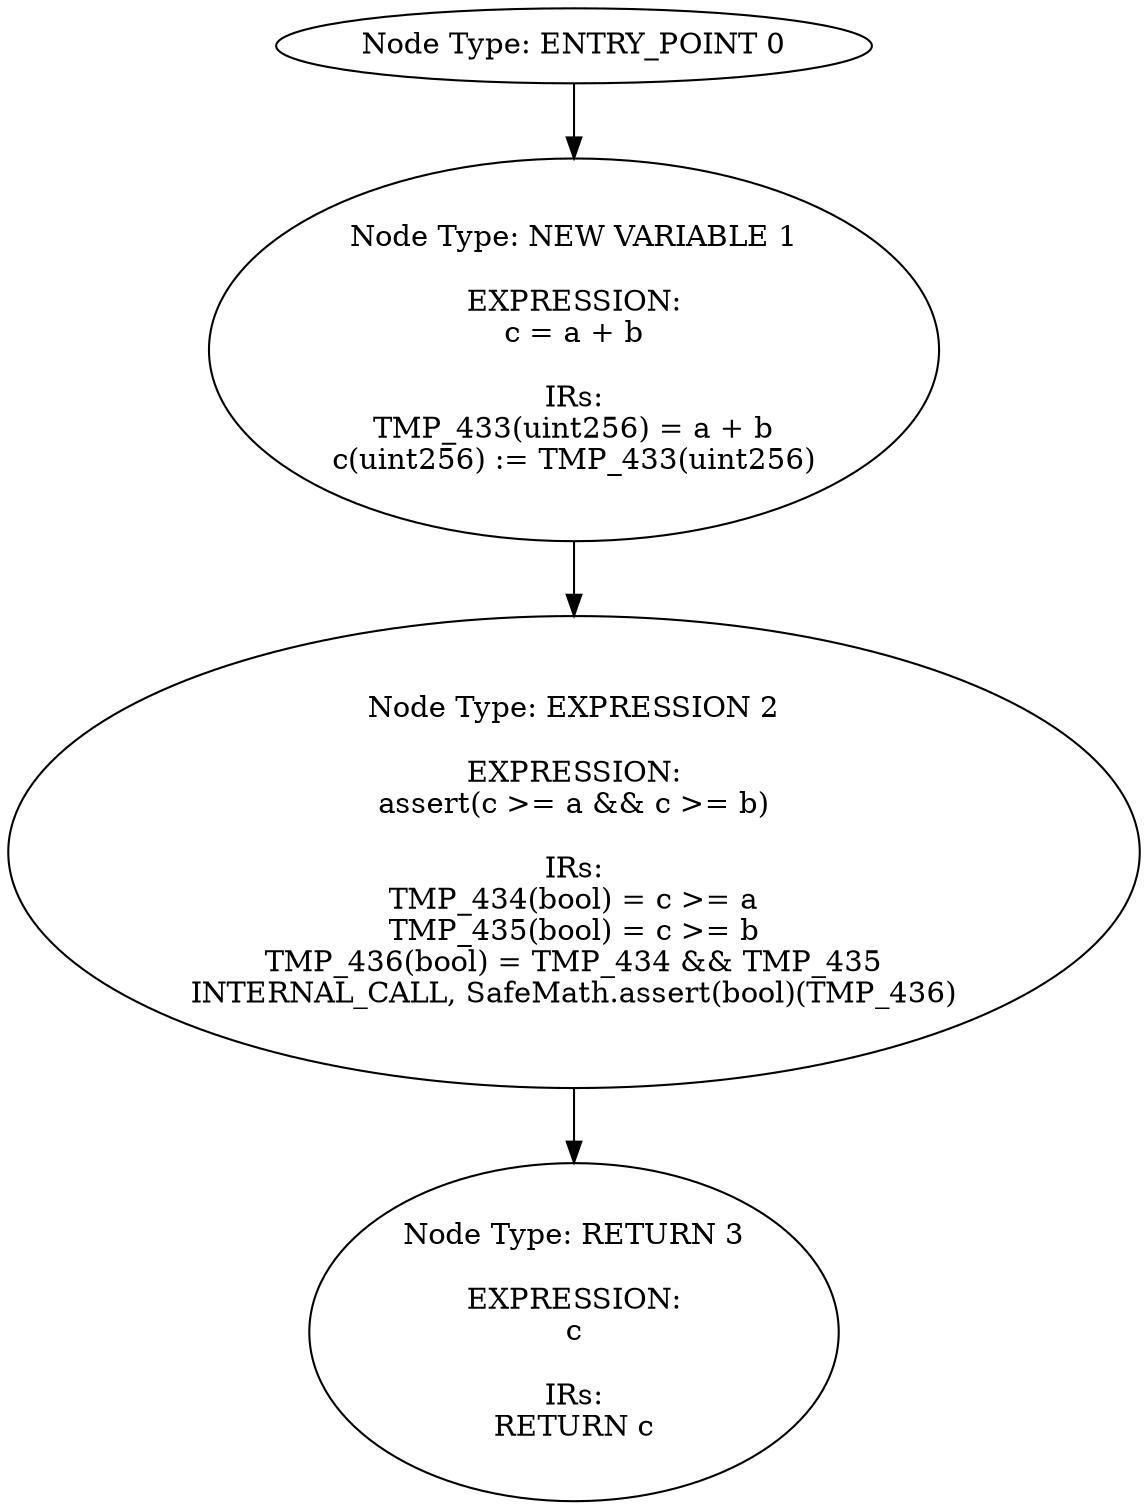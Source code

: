 digraph{
0[label="Node Type: ENTRY_POINT 0
"];
0->1;
1[label="Node Type: NEW VARIABLE 1

EXPRESSION:
c = a + b

IRs:
TMP_433(uint256) = a + b
c(uint256) := TMP_433(uint256)"];
1->2;
2[label="Node Type: EXPRESSION 2

EXPRESSION:
assert(c >= a && c >= b)

IRs:
TMP_434(bool) = c >= a
TMP_435(bool) = c >= b
TMP_436(bool) = TMP_434 && TMP_435
INTERNAL_CALL, SafeMath.assert(bool)(TMP_436)"];
2->3;
3[label="Node Type: RETURN 3

EXPRESSION:
c

IRs:
RETURN c"];
}
